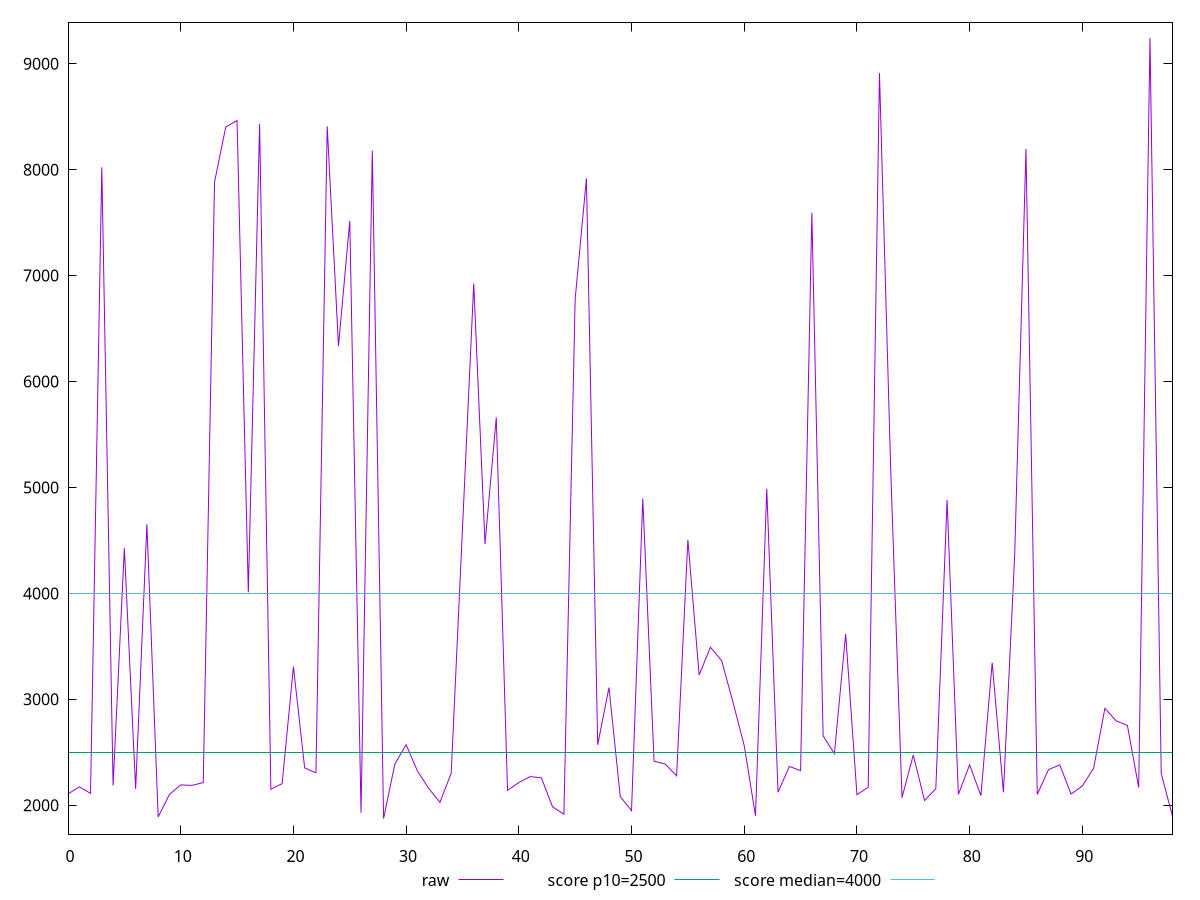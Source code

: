 reset

$raw <<EOF
0 2106.6769999999997
1 2173.6850000000004
2 2112.7419999999997
3 8021.7565
4 2186.744
5 4428.439
6 2153.4964999999997
7 4652.885
8 1889.9734999999998
9 2102.0440000000003
10 2191.9605
11 2187.7325
12 2213.994
13 7880.5805
14 8404.033
15 8464.092
16 4011.0589999999993
17 8430.99
18 2150.7139999999995
19 2204.2030000000004
20 3307.3200000000006
21 2352.7419999999997
22 2306.184
23 8409.2995
24 6334.2744999999995
25 7517.116999999998
26 1928.3914999999997
27 8180.168
28 1874.8590000000004
29 2388.99
30 2571.7605000000003
31 2324.853
32 2159.9980000000005
33 2026.969
34 2302.898
35 4608.822
36 6924.638000000001
37 4466.724
38 5661.2074999999995
39 2141.183
40 2214.5789999999997
41 2270.327
42 2259.1054999999997
43 1983.9665
44 1916.1080000000002
45 6778.941000000001
46 7916.255999999999
47 2571.0000000000005
48 3111.3585
49 2082.7799999999997
50 1949.6174999999998
51 4895.317
52 2416.6695000000004
53 2388.2470000000003
54 2278.0895
55 4505.286
56 3229.9
57 3491.415
58 3364.705
59 2973.831
60 2562.865
61 1900.721
62 4988.79
63 2122.9790000000003
64 2366.63
65 2327.7419999999993
66 7594.007
67 2655.8109999999997
68 2487.111
69 3616.3
70 2100.4149999999995
71 2170.109
72 8910.415
73 5160.606
74 2072.354
75 2474.562
76 2044.8269999999998
77 2156.695
78 4882.123
79 2102.482
80 2382.3479999999995
81 2090.999
82 3345.135
83 2122.0429999999997
84 4368.924999999999
85 8196.271
86 2102.5435
87 2336.8709999999996
88 2381.388
89 2105.535
90 2181.96
91 2349.228
92 2914.867
93 2796.5510000000004
94 2753.3460000000005
95 2167.6445000000003
96 9243.815999999999
97 2299.6620000000003
98 1895.715
EOF

set key outside below
set xrange [0:98]
set yrange [1727.4798600000004:9391.195139999998]
set trange [1727.4798600000004:9391.195139999998]
set terminal svg size 640, 500 enhanced background rgb 'white'
set output "reports/report_00027_2021-02-24T12-40-31.850Z/largest-contentful-paint/samples/card/raw/values.svg"

plot $raw title "raw" with line, \
     2500 title "score p10=2500", \
     4000 title "score median=4000"

reset
